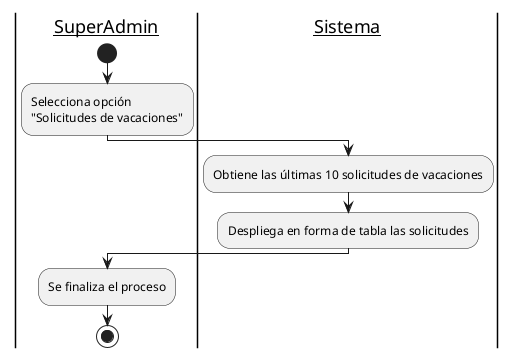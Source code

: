 @startuml CU023 - SuperAdmin consulta solicitudes de vacaciones de colaborador - Diagrama de actividad

|__SuperAdmin__|
start
:Selecciona opción\n"Solicitudes de vacaciones";

|__Sistema__|
:Obtiene las últimas 10 solicitudes de vacaciones;
:Despliega en forma de tabla las solicitudes;

|__SuperAdmin__|
:Se finaliza el proceso;

stop

@enduml
